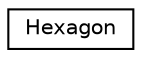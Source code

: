 digraph "Graphical Class Hierarchy"
{
  edge [fontname="Helvetica",fontsize="10",labelfontname="Helvetica",labelfontsize="10"];
  node [fontname="Helvetica",fontsize="10",shape=record];
  rankdir="LR";
  Node0 [label="Hexagon",height=0.2,width=0.4,color="black", fillcolor="white", style="filled",URL="$classunitingtwist_1_1_hexagon.html",tooltip="Represent a basic OpenGL drawable hexagon. "];
}

